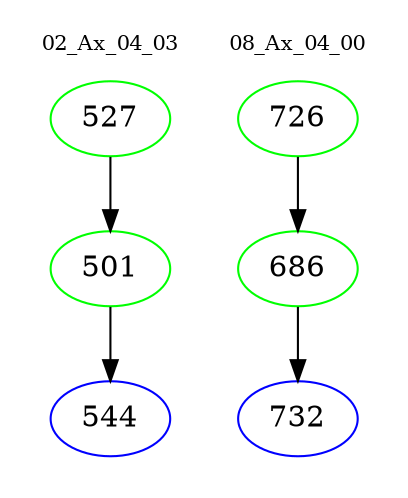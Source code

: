 digraph{
subgraph cluster_0 {
color = white
label = "02_Ax_04_03";
fontsize=10;
T0_527 [label="527", color="green"]
T0_527 -> T0_501 [color="black"]
T0_501 [label="501", color="green"]
T0_501 -> T0_544 [color="black"]
T0_544 [label="544", color="blue"]
}
subgraph cluster_1 {
color = white
label = "08_Ax_04_00";
fontsize=10;
T1_726 [label="726", color="green"]
T1_726 -> T1_686 [color="black"]
T1_686 [label="686", color="green"]
T1_686 -> T1_732 [color="black"]
T1_732 [label="732", color="blue"]
}
}
